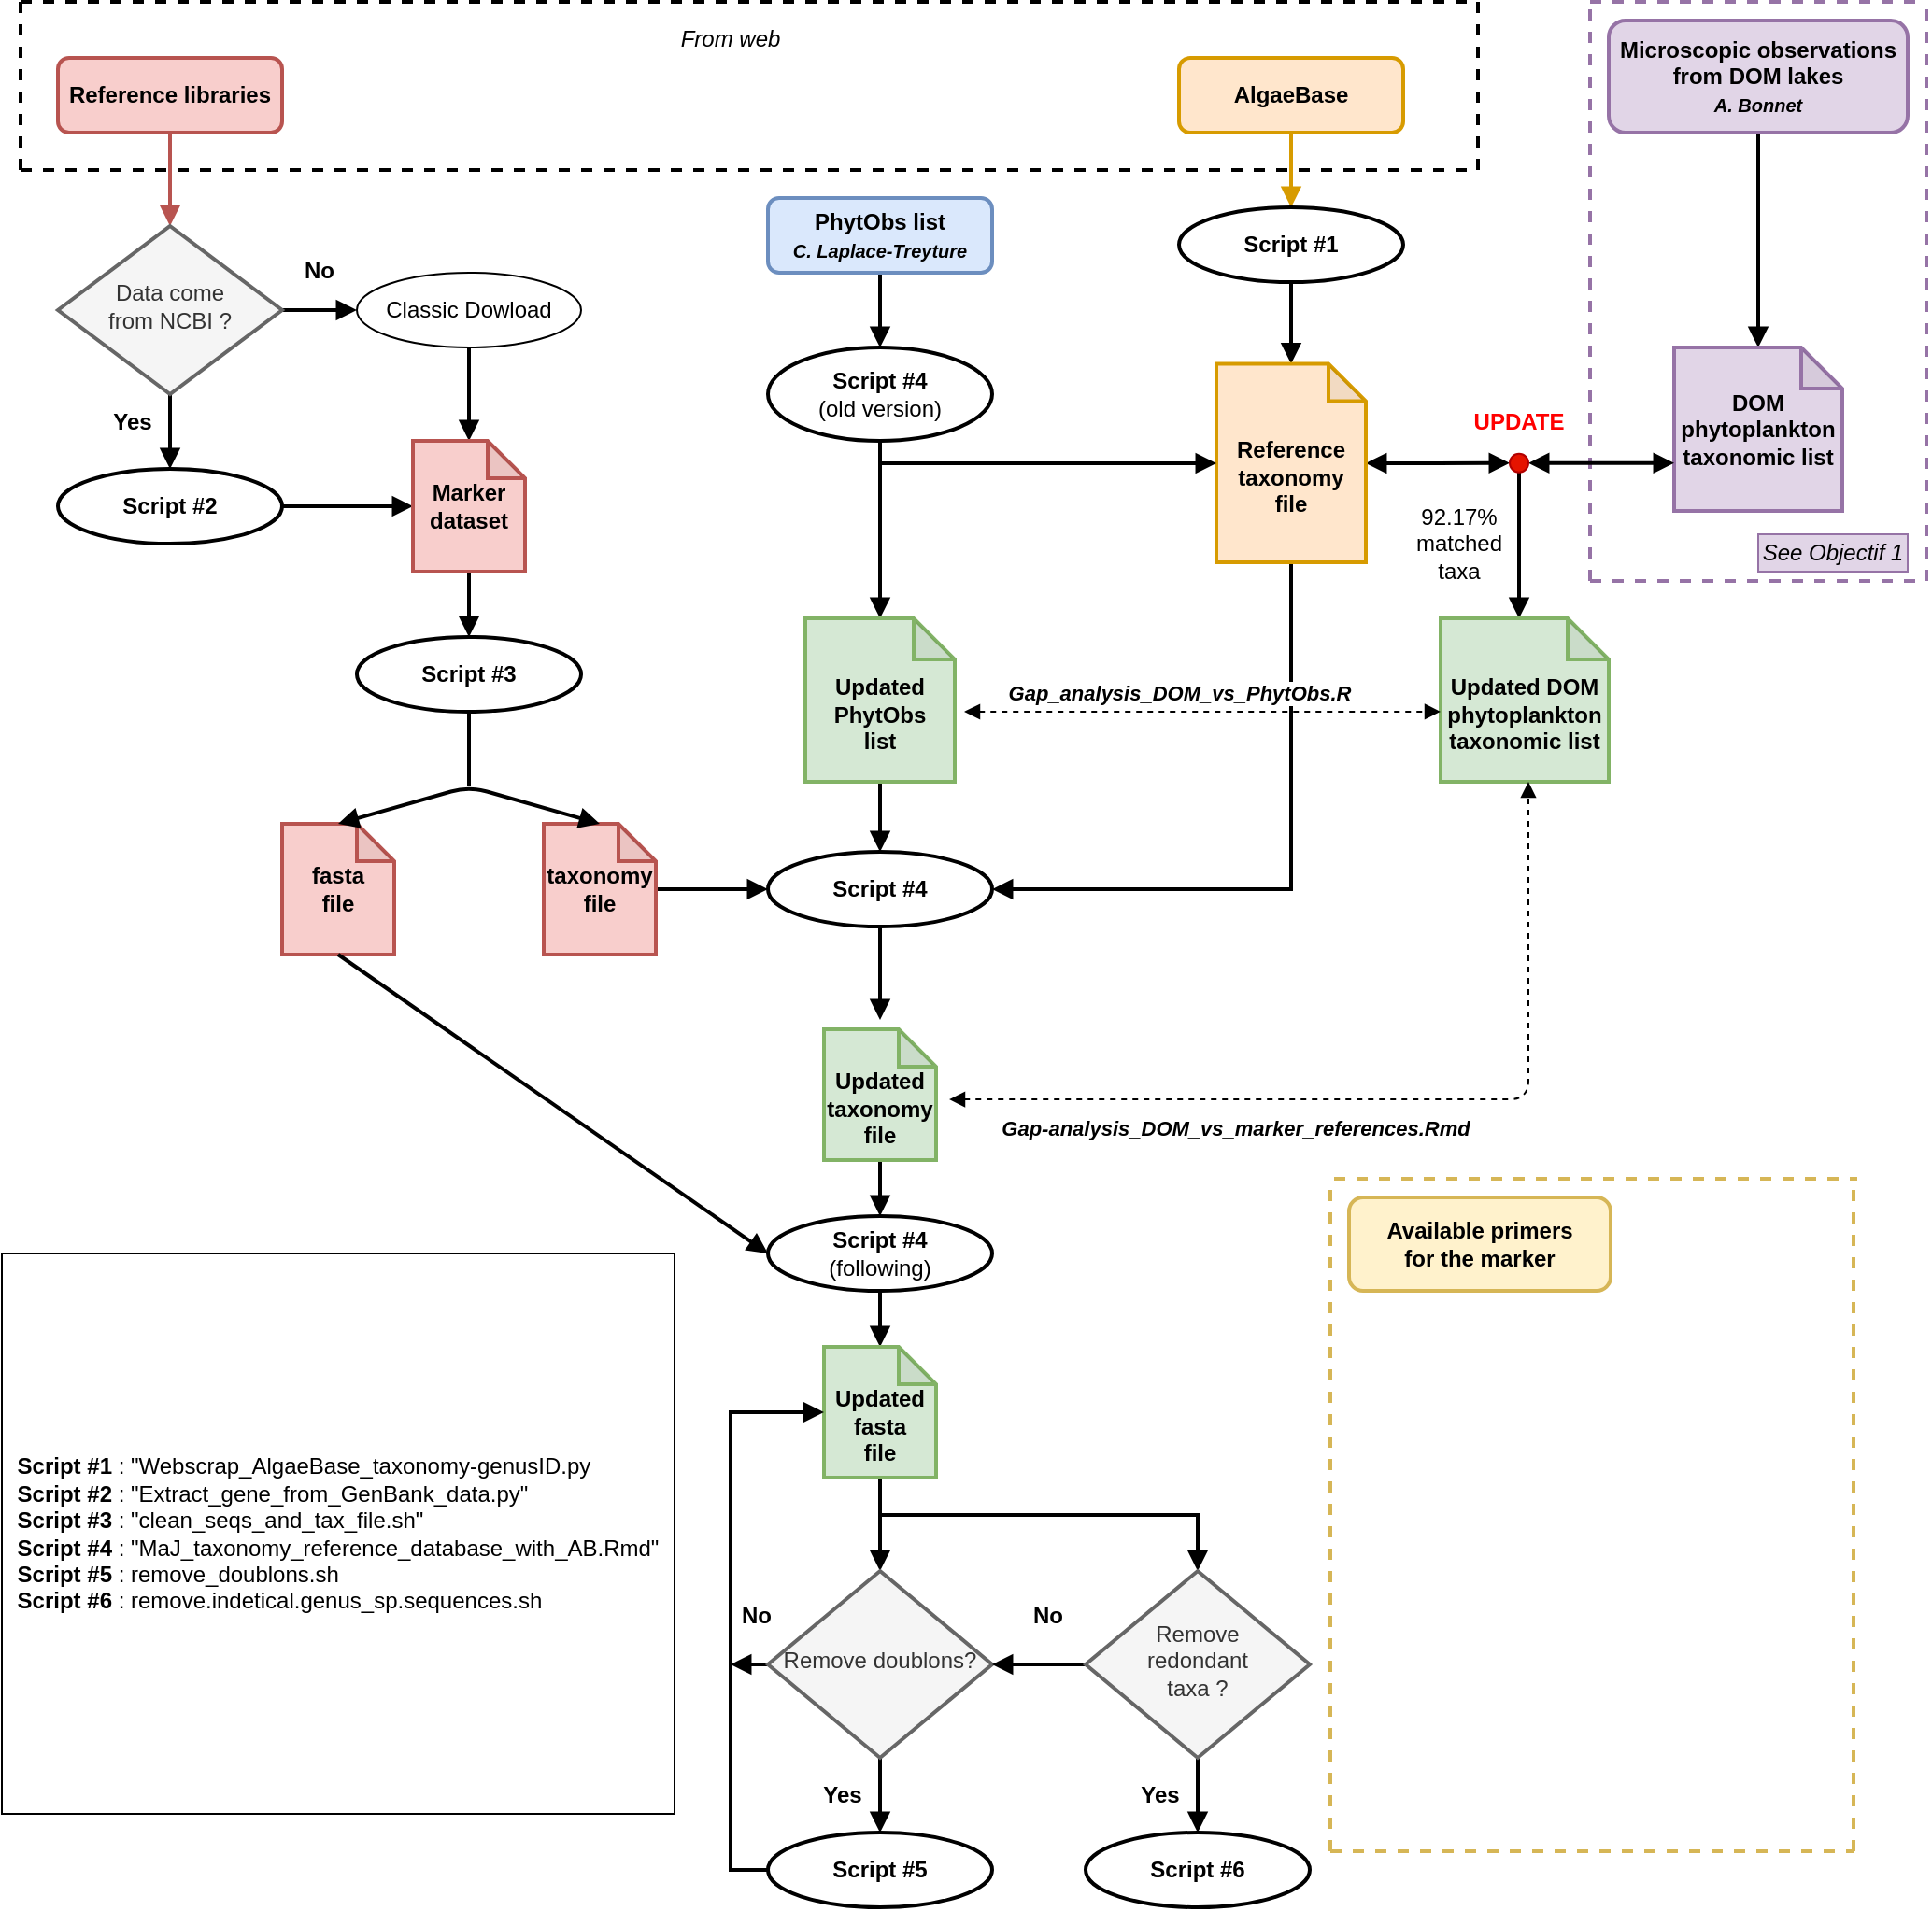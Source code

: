<mxfile version="13.7.6" type="github">
  <diagram id="C5RBs43oDa-KdzZeNtuy" name="Page-1">
    <mxGraphModel dx="1117" dy="720" grid="1" gridSize="10" guides="1" tooltips="1" connect="1" arrows="1" fold="1" page="1" pageScale="1" pageWidth="827" pageHeight="1169" math="0" shadow="0">
      <root>
        <mxCell id="WIyWlLk6GJQsqaUBKTNV-0" />
        <mxCell id="WIyWlLk6GJQsqaUBKTNV-1" parent="WIyWlLk6GJQsqaUBKTNV-0" />
        <mxCell id="K_dnV9f0_s6PBJcPADAx-35" value="" style="edgeStyle=orthogonalEdgeStyle;rounded=0;orthogonalLoop=1;jettySize=auto;html=1;endArrow=block;endFill=1;strokeColor=#b85450;strokeWidth=2;fillColor=#f8cecc;" edge="1" parent="WIyWlLk6GJQsqaUBKTNV-1" source="WIyWlLk6GJQsqaUBKTNV-3" target="WIyWlLk6GJQsqaUBKTNV-6">
          <mxGeometry relative="1" as="geometry" />
        </mxCell>
        <mxCell id="WIyWlLk6GJQsqaUBKTNV-3" value="&lt;b&gt;Reference libraries&lt;/b&gt;" style="rounded=1;whiteSpace=wrap;html=1;fontSize=12;glass=0;strokeWidth=2;shadow=0;fillColor=#f8cecc;strokeColor=#b85450;" parent="WIyWlLk6GJQsqaUBKTNV-1" vertex="1">
          <mxGeometry x="40" y="40" width="120" height="40" as="geometry" />
        </mxCell>
        <mxCell id="K_dnV9f0_s6PBJcPADAx-55" value="" style="edgeStyle=orthogonalEdgeStyle;rounded=0;orthogonalLoop=1;jettySize=auto;html=1;endArrow=block;endFill=1;endSize=6;strokeColor=#000000;strokeWidth=2;align=center;" edge="1" parent="WIyWlLk6GJQsqaUBKTNV-1" source="WIyWlLk6GJQsqaUBKTNV-6" target="K_dnV9f0_s6PBJcPADAx-37">
          <mxGeometry relative="1" as="geometry" />
        </mxCell>
        <mxCell id="K_dnV9f0_s6PBJcPADAx-56" value="" style="edgeStyle=orthogonalEdgeStyle;rounded=0;orthogonalLoop=1;jettySize=auto;html=1;endArrow=block;endFill=1;endSize=6;strokeColor=#000000;strokeWidth=2;align=center;" edge="1" parent="WIyWlLk6GJQsqaUBKTNV-1" source="WIyWlLk6GJQsqaUBKTNV-6" target="K_dnV9f0_s6PBJcPADAx-39">
          <mxGeometry relative="1" as="geometry" />
        </mxCell>
        <mxCell id="WIyWlLk6GJQsqaUBKTNV-6" value="&lt;div&gt;Data come &lt;br&gt;&lt;/div&gt;&lt;div&gt;from NCBI ?&lt;/div&gt;" style="rhombus;whiteSpace=wrap;html=1;shadow=0;fontFamily=Helvetica;fontSize=12;align=center;strokeWidth=2;spacing=6;spacingTop=-4;fillColor=#f5f5f5;strokeColor=#666666;fontColor=#333333;" parent="WIyWlLk6GJQsqaUBKTNV-1" vertex="1">
          <mxGeometry x="40" y="130" width="120" height="90" as="geometry" />
        </mxCell>
        <mxCell id="K_dnV9f0_s6PBJcPADAx-93" value="" style="edgeStyle=orthogonalEdgeStyle;rounded=0;orthogonalLoop=1;jettySize=auto;html=1;startArrow=none;startFill=0;endArrow=block;endFill=1;endSize=6;strokeColor=#000000;strokeWidth=2;align=center;" edge="1" parent="WIyWlLk6GJQsqaUBKTNV-1" source="K_dnV9f0_s6PBJcPADAx-2" target="K_dnV9f0_s6PBJcPADAx-92">
          <mxGeometry relative="1" as="geometry" />
        </mxCell>
        <mxCell id="K_dnV9f0_s6PBJcPADAx-2" value="&lt;div&gt;&lt;b&gt;PhytObs list&lt;/b&gt;&lt;/div&gt;&lt;div&gt;&lt;b&gt;&lt;font style=&quot;font-size: 10px&quot;&gt;&lt;i&gt;C. Laplace-Treyture&lt;/i&gt;&lt;/font&gt;&lt;br&gt;&lt;/b&gt;&lt;/div&gt;" style="rounded=1;whiteSpace=wrap;html=1;fontSize=12;glass=0;strokeWidth=2;shadow=0;fillColor=#dae8fc;strokeColor=#6c8ebf;" vertex="1" parent="WIyWlLk6GJQsqaUBKTNV-1">
          <mxGeometry x="420" y="115" width="120" height="40" as="geometry" />
        </mxCell>
        <mxCell id="K_dnV9f0_s6PBJcPADAx-28" value="" style="endArrow=none;dashed=1;html=1;strokeColor=#000000;strokeWidth=2;" edge="1" parent="WIyWlLk6GJQsqaUBKTNV-1">
          <mxGeometry width="50" height="50" relative="1" as="geometry">
            <mxPoint x="20" y="100" as="sourcePoint" />
            <mxPoint x="20" y="10" as="targetPoint" />
          </mxGeometry>
        </mxCell>
        <mxCell id="K_dnV9f0_s6PBJcPADAx-29" value="" style="endArrow=none;dashed=1;html=1;strokeColor=#000000;strokeWidth=2;" edge="1" parent="WIyWlLk6GJQsqaUBKTNV-1">
          <mxGeometry width="50" height="50" relative="1" as="geometry">
            <mxPoint x="20" y="10" as="sourcePoint" />
            <mxPoint x="800" y="10" as="targetPoint" />
          </mxGeometry>
        </mxCell>
        <mxCell id="K_dnV9f0_s6PBJcPADAx-30" value="" style="endArrow=none;dashed=1;html=1;strokeColor=#000000;strokeWidth=2;" edge="1" parent="WIyWlLk6GJQsqaUBKTNV-1">
          <mxGeometry width="50" height="50" relative="1" as="geometry">
            <mxPoint x="20" y="100" as="sourcePoint" />
            <mxPoint x="800" y="100" as="targetPoint" />
          </mxGeometry>
        </mxCell>
        <mxCell id="K_dnV9f0_s6PBJcPADAx-31" value="" style="endArrow=none;dashed=1;html=1;strokeColor=#000000;strokeWidth=2;" edge="1" parent="WIyWlLk6GJQsqaUBKTNV-1">
          <mxGeometry width="50" height="50" relative="1" as="geometry">
            <mxPoint x="800" y="100" as="sourcePoint" />
            <mxPoint x="800" y="10" as="targetPoint" />
          </mxGeometry>
        </mxCell>
        <mxCell id="K_dnV9f0_s6PBJcPADAx-32" value="&lt;i&gt;From web&lt;/i&gt;" style="text;html=1;strokeColor=none;fillColor=none;align=center;verticalAlign=middle;whiteSpace=wrap;rounded=0;" vertex="1" parent="WIyWlLk6GJQsqaUBKTNV-1">
          <mxGeometry x="360" y="20" width="80" height="20" as="geometry" />
        </mxCell>
        <mxCell id="K_dnV9f0_s6PBJcPADAx-41" value="" style="edgeStyle=orthogonalEdgeStyle;rounded=0;orthogonalLoop=1;jettySize=auto;html=1;endArrow=block;endFill=1;strokeColor=#d79b00;strokeWidth=2;fillColor=#ffe6cc;" edge="1" parent="WIyWlLk6GJQsqaUBKTNV-1" source="K_dnV9f0_s6PBJcPADAx-36" target="K_dnV9f0_s6PBJcPADAx-40">
          <mxGeometry relative="1" as="geometry" />
        </mxCell>
        <mxCell id="K_dnV9f0_s6PBJcPADAx-36" value="&lt;b&gt;AlgaeBase&lt;/b&gt;" style="rounded=1;whiteSpace=wrap;html=1;strokeWidth=2;fillColor=#ffe6cc;strokeColor=#d79b00;" vertex="1" parent="WIyWlLk6GJQsqaUBKTNV-1">
          <mxGeometry x="640" y="40" width="120" height="40" as="geometry" />
        </mxCell>
        <mxCell id="K_dnV9f0_s6PBJcPADAx-53" value="" style="edgeStyle=orthogonalEdgeStyle;rounded=0;orthogonalLoop=1;jettySize=auto;html=1;endArrow=block;endFill=1;endSize=6;strokeColor=#000000;strokeWidth=2;align=center;" edge="1" parent="WIyWlLk6GJQsqaUBKTNV-1" source="K_dnV9f0_s6PBJcPADAx-37" target="K_dnV9f0_s6PBJcPADAx-52">
          <mxGeometry relative="1" as="geometry" />
        </mxCell>
        <mxCell id="K_dnV9f0_s6PBJcPADAx-37" value="&lt;b&gt;Script #2&lt;/b&gt;" style="ellipse;whiteSpace=wrap;html=1;strokeWidth=2;" vertex="1" parent="WIyWlLk6GJQsqaUBKTNV-1">
          <mxGeometry x="40" y="260" width="120" height="40" as="geometry" />
        </mxCell>
        <mxCell id="K_dnV9f0_s6PBJcPADAx-54" value="" style="edgeStyle=orthogonalEdgeStyle;rounded=0;orthogonalLoop=1;jettySize=auto;html=1;endArrow=block;endFill=1;endSize=6;strokeColor=#000000;strokeWidth=2;align=center;" edge="1" parent="WIyWlLk6GJQsqaUBKTNV-1" source="K_dnV9f0_s6PBJcPADAx-39" target="K_dnV9f0_s6PBJcPADAx-52">
          <mxGeometry relative="1" as="geometry" />
        </mxCell>
        <mxCell id="K_dnV9f0_s6PBJcPADAx-39" value="Classic Dowload" style="ellipse;whiteSpace=wrap;html=1;strokeWidth=1;" vertex="1" parent="WIyWlLk6GJQsqaUBKTNV-1">
          <mxGeometry x="200" y="155" width="120" height="40" as="geometry" />
        </mxCell>
        <mxCell id="K_dnV9f0_s6PBJcPADAx-73" value="" style="edgeStyle=orthogonalEdgeStyle;rounded=0;orthogonalLoop=1;jettySize=auto;html=1;endArrow=block;endFill=1;endSize=6;strokeColor=#000000;strokeWidth=2;align=center;" edge="1" parent="WIyWlLk6GJQsqaUBKTNV-1" source="K_dnV9f0_s6PBJcPADAx-40" target="K_dnV9f0_s6PBJcPADAx-72">
          <mxGeometry relative="1" as="geometry" />
        </mxCell>
        <mxCell id="K_dnV9f0_s6PBJcPADAx-40" value="&lt;b&gt;Script #1&lt;/b&gt;" style="ellipse;whiteSpace=wrap;html=1;strokeWidth=2;" vertex="1" parent="WIyWlLk6GJQsqaUBKTNV-1">
          <mxGeometry x="640" y="120" width="120" height="40" as="geometry" />
        </mxCell>
        <mxCell id="K_dnV9f0_s6PBJcPADAx-63" value="" style="edgeStyle=orthogonalEdgeStyle;rounded=0;orthogonalLoop=1;jettySize=auto;html=1;endArrow=block;endFill=1;endSize=6;strokeColor=#000000;strokeWidth=2;align=center;" edge="1" parent="WIyWlLk6GJQsqaUBKTNV-1" source="K_dnV9f0_s6PBJcPADAx-52" target="K_dnV9f0_s6PBJcPADAx-62">
          <mxGeometry relative="1" as="geometry" />
        </mxCell>
        <mxCell id="K_dnV9f0_s6PBJcPADAx-52" value="&lt;div&gt;&lt;b&gt;Marker&lt;/b&gt;&lt;/div&gt;&lt;div&gt;&lt;b&gt;dataset&lt;br&gt;&lt;/b&gt;&lt;/div&gt;" style="shape=note;whiteSpace=wrap;html=1;backgroundOutline=1;darkOpacity=0.05;strokeWidth=2;size=20;fillColor=#f8cecc;strokeColor=#b85450;" vertex="1" parent="WIyWlLk6GJQsqaUBKTNV-1">
          <mxGeometry x="230" y="245" width="60" height="70" as="geometry" />
        </mxCell>
        <mxCell id="K_dnV9f0_s6PBJcPADAx-57" value="&lt;b&gt;Yes&lt;/b&gt;" style="text;html=1;strokeColor=none;fillColor=none;align=center;verticalAlign=middle;whiteSpace=wrap;rounded=0;" vertex="1" parent="WIyWlLk6GJQsqaUBKTNV-1">
          <mxGeometry x="60" y="225" width="40" height="20" as="geometry" />
        </mxCell>
        <mxCell id="K_dnV9f0_s6PBJcPADAx-58" value="&lt;b&gt;No&lt;/b&gt;" style="text;whiteSpace=wrap;html=1;" vertex="1" parent="WIyWlLk6GJQsqaUBKTNV-1">
          <mxGeometry x="170" y="140" width="20" height="30" as="geometry" />
        </mxCell>
        <mxCell id="K_dnV9f0_s6PBJcPADAx-104" value="" style="edgeStyle=orthogonalEdgeStyle;rounded=0;orthogonalLoop=1;jettySize=auto;html=1;startArrow=none;startFill=0;endArrow=none;endFill=0;endSize=6;strokeColor=#000000;strokeWidth=2;align=center;" edge="1" parent="WIyWlLk6GJQsqaUBKTNV-1" source="K_dnV9f0_s6PBJcPADAx-62">
          <mxGeometry relative="1" as="geometry">
            <mxPoint x="260" y="430" as="targetPoint" />
          </mxGeometry>
        </mxCell>
        <mxCell id="K_dnV9f0_s6PBJcPADAx-62" value="&lt;b&gt;Script #3&lt;/b&gt;" style="ellipse;whiteSpace=wrap;html=1;strokeWidth=2;" vertex="1" parent="WIyWlLk6GJQsqaUBKTNV-1">
          <mxGeometry x="200" y="350" width="120" height="40" as="geometry" />
        </mxCell>
        <mxCell id="K_dnV9f0_s6PBJcPADAx-66" value="" style="edgeStyle=orthogonalEdgeStyle;rounded=0;orthogonalLoop=1;jettySize=auto;html=1;endArrow=block;endFill=1;endSize=6;strokeColor=#000000;strokeWidth=2;align=center;" edge="1" parent="WIyWlLk6GJQsqaUBKTNV-1" source="K_dnV9f0_s6PBJcPADAx-64" target="K_dnV9f0_s6PBJcPADAx-65">
          <mxGeometry relative="1" as="geometry" />
        </mxCell>
        <mxCell id="K_dnV9f0_s6PBJcPADAx-64" value="&lt;div&gt;&lt;b&gt;Microscopic observations from DOM lakes&lt;/b&gt;&lt;/div&gt;&lt;div&gt;&lt;b&gt;&lt;font style=&quot;font-size: 10px&quot;&gt;&lt;i&gt;A. Bonnet&lt;/i&gt;&lt;/font&gt;&lt;br&gt;&lt;/b&gt;&lt;/div&gt;" style="rounded=1;whiteSpace=wrap;html=1;fontSize=12;glass=0;strokeWidth=2;shadow=0;fillColor=#e1d5e7;strokeColor=#9673a6;" vertex="1" parent="WIyWlLk6GJQsqaUBKTNV-1">
          <mxGeometry x="870" y="20" width="160" height="60" as="geometry" />
        </mxCell>
        <mxCell id="K_dnV9f0_s6PBJcPADAx-65" value="&lt;div&gt;&lt;b&gt;DOM phytoplankton&lt;/b&gt;&lt;/div&gt;&lt;div&gt;&lt;b&gt;taxonomic list&lt;/b&gt;&lt;/div&gt;" style="shape=note;whiteSpace=wrap;html=1;backgroundOutline=1;darkOpacity=0.05;rounded=1;shadow=0;strokeColor=#9673a6;strokeWidth=2;fillColor=#e1d5e7;glass=0;size=22;" vertex="1" parent="WIyWlLk6GJQsqaUBKTNV-1">
          <mxGeometry x="905" y="195" width="90" height="87.5" as="geometry" />
        </mxCell>
        <mxCell id="K_dnV9f0_s6PBJcPADAx-67" value="" style="endArrow=none;dashed=1;html=1;strokeColor=#9673a6;strokeWidth=2;align=center;fillColor=#e1d5e7;" edge="1" parent="WIyWlLk6GJQsqaUBKTNV-1">
          <mxGeometry width="50" height="50" relative="1" as="geometry">
            <mxPoint x="860" y="320" as="sourcePoint" />
            <mxPoint x="860" y="10" as="targetPoint" />
            <Array as="points" />
          </mxGeometry>
        </mxCell>
        <mxCell id="K_dnV9f0_s6PBJcPADAx-68" value="" style="endArrow=none;dashed=1;html=1;strokeColor=#9673a6;strokeWidth=2;align=center;fillColor=#e1d5e7;" edge="1" parent="WIyWlLk6GJQsqaUBKTNV-1">
          <mxGeometry width="50" height="50" relative="1" as="geometry">
            <mxPoint x="1040" y="320" as="sourcePoint" />
            <mxPoint x="1040" y="10" as="targetPoint" />
            <Array as="points" />
          </mxGeometry>
        </mxCell>
        <mxCell id="K_dnV9f0_s6PBJcPADAx-69" value="" style="endArrow=none;dashed=1;html=1;strokeColor=#9673a6;strokeWidth=2;align=center;fillColor=#e1d5e7;" edge="1" parent="WIyWlLk6GJQsqaUBKTNV-1">
          <mxGeometry width="50" height="50" relative="1" as="geometry">
            <mxPoint x="860" y="320" as="sourcePoint" />
            <mxPoint x="1040" y="320" as="targetPoint" />
          </mxGeometry>
        </mxCell>
        <mxCell id="K_dnV9f0_s6PBJcPADAx-70" value="" style="endArrow=none;dashed=1;html=1;strokeColor=#9673a6;strokeWidth=2;align=center;fillColor=#e1d5e7;" edge="1" parent="WIyWlLk6GJQsqaUBKTNV-1">
          <mxGeometry width="50" height="50" relative="1" as="geometry">
            <mxPoint x="860" y="10" as="sourcePoint" />
            <mxPoint x="1040" y="10" as="targetPoint" />
          </mxGeometry>
        </mxCell>
        <mxCell id="K_dnV9f0_s6PBJcPADAx-71" value="&lt;i&gt;See Objectif 1&lt;/i&gt;" style="text;html=1;strokeColor=#9673a6;fillColor=#e1d5e7;align=center;verticalAlign=middle;whiteSpace=wrap;rounded=0;" vertex="1" parent="WIyWlLk6GJQsqaUBKTNV-1">
          <mxGeometry x="950" y="295" width="80" height="20" as="geometry" />
        </mxCell>
        <mxCell id="K_dnV9f0_s6PBJcPADAx-86" value="" style="edgeStyle=orthogonalEdgeStyle;rounded=0;orthogonalLoop=1;jettySize=auto;html=1;startArrow=block;startFill=1;endArrow=block;endFill=1;endSize=6;strokeColor=#000000;strokeWidth=2;align=center;" edge="1" parent="WIyWlLk6GJQsqaUBKTNV-1" source="K_dnV9f0_s6PBJcPADAx-72" target="K_dnV9f0_s6PBJcPADAx-83">
          <mxGeometry relative="1" as="geometry" />
        </mxCell>
        <mxCell id="K_dnV9f0_s6PBJcPADAx-112" style="edgeStyle=orthogonalEdgeStyle;rounded=0;orthogonalLoop=1;jettySize=auto;html=1;entryX=1;entryY=0.5;entryDx=0;entryDy=0;startArrow=none;startFill=0;endArrow=block;endFill=1;endSize=6;strokeColor=#000000;strokeWidth=2;align=center;exitX=0.5;exitY=1;exitDx=0;exitDy=0;exitPerimeter=0;" edge="1" parent="WIyWlLk6GJQsqaUBKTNV-1" source="K_dnV9f0_s6PBJcPADAx-72" target="K_dnV9f0_s6PBJcPADAx-110">
          <mxGeometry relative="1" as="geometry">
            <Array as="points">
              <mxPoint x="700" y="485" />
            </Array>
          </mxGeometry>
        </mxCell>
        <mxCell id="K_dnV9f0_s6PBJcPADAx-72" value="&lt;div&gt;&lt;b&gt;&lt;br&gt;&lt;/b&gt;&lt;/div&gt;&lt;div&gt;&lt;b&gt;Reference taxonomy&lt;/b&gt;&lt;/div&gt;&lt;div&gt;&lt;b&gt;file&lt;br&gt;&lt;/b&gt;&lt;/div&gt;" style="shape=note;whiteSpace=wrap;html=1;backgroundOutline=1;darkOpacity=0.05;strokeWidth=2;size=20;fillColor=#ffe6cc;strokeColor=#d79b00;" vertex="1" parent="WIyWlLk6GJQsqaUBKTNV-1">
          <mxGeometry x="660" y="203.75" width="80" height="106.25" as="geometry" />
        </mxCell>
        <mxCell id="K_dnV9f0_s6PBJcPADAx-87" value="" style="edgeStyle=orthogonalEdgeStyle;rounded=0;orthogonalLoop=1;jettySize=auto;html=1;startArrow=block;startFill=1;endArrow=block;endFill=1;endSize=6;strokeColor=#000000;strokeWidth=2;align=center;" edge="1" parent="WIyWlLk6GJQsqaUBKTNV-1" source="K_dnV9f0_s6PBJcPADAx-83" target="K_dnV9f0_s6PBJcPADAx-65">
          <mxGeometry relative="1" as="geometry">
            <Array as="points">
              <mxPoint x="900" y="257" />
              <mxPoint x="900" y="257" />
            </Array>
          </mxGeometry>
        </mxCell>
        <mxCell id="K_dnV9f0_s6PBJcPADAx-89" value="" style="edgeStyle=orthogonalEdgeStyle;rounded=0;orthogonalLoop=1;jettySize=auto;html=1;startArrow=none;startFill=0;endArrow=block;endFill=1;endSize=6;strokeColor=#000000;strokeWidth=2;align=center;" edge="1" parent="WIyWlLk6GJQsqaUBKTNV-1" source="K_dnV9f0_s6PBJcPADAx-83">
          <mxGeometry relative="1" as="geometry">
            <mxPoint x="822" y="340" as="targetPoint" />
          </mxGeometry>
        </mxCell>
        <mxCell id="K_dnV9f0_s6PBJcPADAx-83" value="" style="ellipse;whiteSpace=wrap;html=1;strokeWidth=1;fillColor=#e51400;strokeColor=#B20000;fontColor=#ffffff;" vertex="1" parent="WIyWlLk6GJQsqaUBKTNV-1">
          <mxGeometry x="817" y="251.88" width="10" height="10" as="geometry" />
        </mxCell>
        <mxCell id="K_dnV9f0_s6PBJcPADAx-15" value="&lt;font color=&quot;#FF0000&quot;&gt;&lt;b&gt;UPDATE&lt;/b&gt;&lt;/font&gt;" style="text;html=1;align=center;verticalAlign=middle;whiteSpace=wrap;rounded=0;" vertex="1" parent="WIyWlLk6GJQsqaUBKTNV-1">
          <mxGeometry x="802" y="225" width="40" height="20" as="geometry" />
        </mxCell>
        <mxCell id="K_dnV9f0_s6PBJcPADAx-90" value="&lt;div&gt;&lt;b&gt;&lt;br&gt;&lt;/b&gt;&lt;/div&gt;&lt;div&gt;&lt;b&gt;Updated DOM phytoplankton&lt;/b&gt;&lt;/div&gt;&lt;div&gt;&lt;b&gt;taxonomic list&lt;/b&gt;&lt;/div&gt;" style="shape=note;whiteSpace=wrap;html=1;backgroundOutline=1;darkOpacity=0.05;rounded=1;shadow=0;strokeColor=#82b366;strokeWidth=2;fillColor=#d5e8d4;glass=0;size=22;" vertex="1" parent="WIyWlLk6GJQsqaUBKTNV-1">
          <mxGeometry x="780" y="340" width="90" height="87.5" as="geometry" />
        </mxCell>
        <mxCell id="K_dnV9f0_s6PBJcPADAx-95" style="edgeStyle=orthogonalEdgeStyle;rounded=0;orthogonalLoop=1;jettySize=auto;html=1;startArrow=none;startFill=0;endArrow=block;endFill=1;endSize=6;strokeColor=#000000;strokeWidth=2;align=center;exitX=0.5;exitY=1;exitDx=0;exitDy=0;" edge="1" parent="WIyWlLk6GJQsqaUBKTNV-1" source="K_dnV9f0_s6PBJcPADAx-92" target="K_dnV9f0_s6PBJcPADAx-72">
          <mxGeometry relative="1" as="geometry">
            <Array as="points">
              <mxPoint x="480" y="257" />
            </Array>
          </mxGeometry>
        </mxCell>
        <mxCell id="K_dnV9f0_s6PBJcPADAx-92" value="&lt;div&gt;&lt;b&gt;Script #4 &lt;/b&gt;&lt;br&gt;&lt;/div&gt;&lt;div&gt;(old version)&lt;/div&gt;" style="ellipse;whiteSpace=wrap;html=1;rounded=1;shadow=0;strokeWidth=2;glass=0;" vertex="1" parent="WIyWlLk6GJQsqaUBKTNV-1">
          <mxGeometry x="420" y="195" width="120" height="50" as="geometry" />
        </mxCell>
        <mxCell id="K_dnV9f0_s6PBJcPADAx-94" value="&lt;div&gt;92.17%&lt;/div&gt;&lt;div&gt;matched taxa&lt;/div&gt;" style="text;html=1;strokeColor=none;fillColor=none;align=center;verticalAlign=middle;whiteSpace=wrap;rounded=0;" vertex="1" parent="WIyWlLk6GJQsqaUBKTNV-1">
          <mxGeometry x="770" y="290" width="40" height="20" as="geometry" />
        </mxCell>
        <mxCell id="K_dnV9f0_s6PBJcPADAx-96" value="" style="endArrow=block;html=1;strokeColor=#000000;strokeWidth=2;align=center;endFill=1;" edge="1" parent="WIyWlLk6GJQsqaUBKTNV-1">
          <mxGeometry width="50" height="50" relative="1" as="geometry">
            <mxPoint x="480" y="245" as="sourcePoint" />
            <mxPoint x="480" y="340" as="targetPoint" />
          </mxGeometry>
        </mxCell>
        <mxCell id="K_dnV9f0_s6PBJcPADAx-111" value="" style="edgeStyle=orthogonalEdgeStyle;rounded=0;orthogonalLoop=1;jettySize=auto;html=1;startArrow=none;startFill=0;endArrow=block;endFill=1;endSize=6;strokeColor=#000000;strokeWidth=2;align=center;" edge="1" parent="WIyWlLk6GJQsqaUBKTNV-1" source="K_dnV9f0_s6PBJcPADAx-97" target="K_dnV9f0_s6PBJcPADAx-110">
          <mxGeometry relative="1" as="geometry" />
        </mxCell>
        <mxCell id="K_dnV9f0_s6PBJcPADAx-97" value="&lt;div&gt;&lt;b&gt;&lt;br&gt;&lt;/b&gt;&lt;/div&gt;&lt;div&gt;&lt;b&gt;Updated PhytObs&lt;/b&gt;&lt;/div&gt;&lt;div&gt;&lt;b&gt;list&lt;/b&gt;&lt;/div&gt;" style="shape=note;whiteSpace=wrap;html=1;backgroundOutline=1;darkOpacity=0.05;rounded=1;shadow=0;strokeColor=#82b366;strokeWidth=2;fillColor=#d5e8d4;glass=0;size=22;" vertex="1" parent="WIyWlLk6GJQsqaUBKTNV-1">
          <mxGeometry x="440" y="340" width="80" height="87.5" as="geometry" />
        </mxCell>
        <mxCell id="K_dnV9f0_s6PBJcPADAx-101" value="" style="endArrow=block;html=1;strokeColor=#000000;strokeWidth=1;align=center;entryX=0;entryY=0.571;entryDx=0;entryDy=0;entryPerimeter=0;startArrow=block;startFill=1;endFill=1;dashed=1;" edge="1" parent="WIyWlLk6GJQsqaUBKTNV-1" target="K_dnV9f0_s6PBJcPADAx-90">
          <mxGeometry relative="1" as="geometry">
            <mxPoint x="525" y="390" as="sourcePoint" />
            <mxPoint x="625" y="390" as="targetPoint" />
          </mxGeometry>
        </mxCell>
        <mxCell id="K_dnV9f0_s6PBJcPADAx-102" value="&lt;b&gt;Gap_analysis_DOM_vs_PhytObs.R &lt;/b&gt;" style="edgeLabel;resizable=0;html=1;align=center;verticalAlign=middle;fontStyle=2" connectable="0" vertex="1" parent="K_dnV9f0_s6PBJcPADAx-101">
          <mxGeometry relative="1" as="geometry">
            <mxPoint x="-13" y="-9.98" as="offset" />
          </mxGeometry>
        </mxCell>
        <mxCell id="K_dnV9f0_s6PBJcPADAx-109" value="" style="edgeStyle=orthogonalEdgeStyle;rounded=0;orthogonalLoop=1;jettySize=auto;html=1;startArrow=none;startFill=0;endArrow=block;endFill=1;endSize=6;strokeColor=#000000;strokeWidth=2;align=center;" edge="1" parent="WIyWlLk6GJQsqaUBKTNV-1" source="K_dnV9f0_s6PBJcPADAx-105">
          <mxGeometry relative="1" as="geometry">
            <mxPoint x="420" y="485" as="targetPoint" />
          </mxGeometry>
        </mxCell>
        <mxCell id="K_dnV9f0_s6PBJcPADAx-105" value="&lt;div&gt;&lt;b&gt;taxonomy&lt;/b&gt;&lt;/div&gt;&lt;div&gt;&lt;b&gt;file&lt;br&gt;&lt;/b&gt;&lt;/div&gt;" style="shape=note;whiteSpace=wrap;html=1;backgroundOutline=1;darkOpacity=0.05;strokeWidth=2;size=20;fillColor=#f8cecc;strokeColor=#b85450;" vertex="1" parent="WIyWlLk6GJQsqaUBKTNV-1">
          <mxGeometry x="300" y="450" width="60" height="70" as="geometry" />
        </mxCell>
        <mxCell id="K_dnV9f0_s6PBJcPADAx-106" value="&lt;div&gt;&lt;b&gt;fasta&lt;/b&gt;&lt;/div&gt;&lt;div&gt;&lt;b&gt;file&lt;br&gt;&lt;/b&gt;&lt;/div&gt;" style="shape=note;whiteSpace=wrap;html=1;backgroundOutline=1;darkOpacity=0.05;strokeWidth=2;size=20;fillColor=#f8cecc;strokeColor=#b85450;" vertex="1" parent="WIyWlLk6GJQsqaUBKTNV-1">
          <mxGeometry x="160" y="450" width="60" height="70" as="geometry" />
        </mxCell>
        <mxCell id="K_dnV9f0_s6PBJcPADAx-107" value="" style="endArrow=block;html=1;strokeColor=#000000;strokeWidth=2;align=center;exitX=0.5;exitY=0;exitDx=0;exitDy=0;exitPerimeter=0;entryX=0.5;entryY=0;entryDx=0;entryDy=0;entryPerimeter=0;endFill=1;startArrow=block;startFill=1;" edge="1" parent="WIyWlLk6GJQsqaUBKTNV-1" source="K_dnV9f0_s6PBJcPADAx-106" target="K_dnV9f0_s6PBJcPADAx-105">
          <mxGeometry width="50" height="50" relative="1" as="geometry">
            <mxPoint x="390" y="490" as="sourcePoint" />
            <mxPoint x="330" y="440" as="targetPoint" />
            <Array as="points">
              <mxPoint x="260" y="430" />
            </Array>
          </mxGeometry>
        </mxCell>
        <mxCell id="K_dnV9f0_s6PBJcPADAx-114" value="" style="edgeStyle=orthogonalEdgeStyle;rounded=0;orthogonalLoop=1;jettySize=auto;html=1;startArrow=none;startFill=0;endArrow=block;endFill=1;endSize=6;strokeColor=#000000;strokeWidth=2;align=center;" edge="1" parent="WIyWlLk6GJQsqaUBKTNV-1" source="K_dnV9f0_s6PBJcPADAx-110">
          <mxGeometry relative="1" as="geometry">
            <mxPoint x="480" y="555" as="targetPoint" />
          </mxGeometry>
        </mxCell>
        <mxCell id="K_dnV9f0_s6PBJcPADAx-110" value="&lt;b&gt;Script #4&lt;/b&gt;" style="ellipse;whiteSpace=wrap;html=1;strokeWidth=2;" vertex="1" parent="WIyWlLk6GJQsqaUBKTNV-1">
          <mxGeometry x="420" y="465" width="120" height="40" as="geometry" />
        </mxCell>
        <mxCell id="K_dnV9f0_s6PBJcPADAx-117" value="" style="edgeStyle=orthogonalEdgeStyle;rounded=0;orthogonalLoop=1;jettySize=auto;html=1;startArrow=none;startFill=0;endArrow=block;endFill=1;endSize=6;strokeColor=#000000;strokeWidth=2;align=center;entryX=0.5;entryY=0;entryDx=0;entryDy=0;" edge="1" parent="WIyWlLk6GJQsqaUBKTNV-1" source="K_dnV9f0_s6PBJcPADAx-115" target="K_dnV9f0_s6PBJcPADAx-118">
          <mxGeometry relative="1" as="geometry">
            <mxPoint x="480" y="650" as="targetPoint" />
            <Array as="points" />
          </mxGeometry>
        </mxCell>
        <mxCell id="K_dnV9f0_s6PBJcPADAx-115" value="&lt;div&gt;&lt;b&gt;&lt;br&gt;&lt;/b&gt;&lt;/div&gt;&lt;div&gt;&lt;b&gt;Updated&lt;br&gt;&lt;/b&gt;&lt;/div&gt;&lt;div&gt;&lt;b&gt;taxonomy&lt;/b&gt;&lt;/div&gt;&lt;div&gt;&lt;b&gt;file&lt;br&gt;&lt;/b&gt;&lt;/div&gt;" style="shape=note;whiteSpace=wrap;html=1;backgroundOutline=1;darkOpacity=0.05;strokeWidth=2;size=20;fillColor=#d5e8d4;strokeColor=#82b366;" vertex="1" parent="WIyWlLk6GJQsqaUBKTNV-1">
          <mxGeometry x="450" y="560" width="60" height="70" as="geometry" />
        </mxCell>
        <mxCell id="K_dnV9f0_s6PBJcPADAx-126" value="" style="edgeStyle=orthogonalEdgeStyle;rounded=0;orthogonalLoop=1;jettySize=auto;html=1;startArrow=none;startFill=0;endArrow=block;endFill=1;endSize=6;strokeColor=#000000;strokeWidth=2;align=center;" edge="1" parent="WIyWlLk6GJQsqaUBKTNV-1" source="K_dnV9f0_s6PBJcPADAx-118" target="K_dnV9f0_s6PBJcPADAx-125">
          <mxGeometry relative="1" as="geometry" />
        </mxCell>
        <mxCell id="K_dnV9f0_s6PBJcPADAx-118" value="&lt;div&gt;&lt;b&gt;Script #4&lt;/b&gt;&lt;/div&gt;&lt;div&gt;(following)&lt;br&gt;&lt;b&gt;&lt;/b&gt;&lt;/div&gt;" style="ellipse;whiteSpace=wrap;html=1;strokeWidth=2;" vertex="1" parent="WIyWlLk6GJQsqaUBKTNV-1">
          <mxGeometry x="420" y="660" width="120" height="40" as="geometry" />
        </mxCell>
        <mxCell id="K_dnV9f0_s6PBJcPADAx-121" value="" style="endArrow=block;html=1;strokeColor=#000000;strokeWidth=1;align=center;startArrow=block;startFill=1;endFill=1;dashed=1;" edge="1" parent="WIyWlLk6GJQsqaUBKTNV-1">
          <mxGeometry relative="1" as="geometry">
            <mxPoint x="517" y="597.54" as="sourcePoint" />
            <mxPoint x="827" y="427.5" as="targetPoint" />
            <Array as="points">
              <mxPoint x="827" y="597.5" />
            </Array>
          </mxGeometry>
        </mxCell>
        <mxCell id="K_dnV9f0_s6PBJcPADAx-122" value="&lt;div&gt;&lt;b&gt;Gap-analysis_DOM_vs_marker_references.Rmd&lt;/b&gt;&lt;/div&gt;&lt;div&gt;&lt;b&gt;&lt;br&gt; &lt;/b&gt;&lt;/div&gt;" style="edgeLabel;resizable=0;html=1;align=center;verticalAlign=middle;fontStyle=2" connectable="0" vertex="1" parent="K_dnV9f0_s6PBJcPADAx-121">
          <mxGeometry relative="1" as="geometry">
            <mxPoint x="-87" y="22.49" as="offset" />
          </mxGeometry>
        </mxCell>
        <mxCell id="K_dnV9f0_s6PBJcPADAx-133" value="" style="edgeStyle=orthogonalEdgeStyle;rounded=0;orthogonalLoop=1;jettySize=auto;html=1;startArrow=none;startFill=0;endArrow=block;endFill=1;endSize=6;strokeColor=#000000;strokeWidth=2;align=center;" edge="1" parent="WIyWlLk6GJQsqaUBKTNV-1" source="K_dnV9f0_s6PBJcPADAx-125" target="K_dnV9f0_s6PBJcPADAx-132">
          <mxGeometry relative="1" as="geometry" />
        </mxCell>
        <mxCell id="K_dnV9f0_s6PBJcPADAx-143" style="edgeStyle=orthogonalEdgeStyle;rounded=0;orthogonalLoop=1;jettySize=auto;html=1;startArrow=none;startFill=0;endArrow=block;endFill=1;endSize=6;strokeColor=#000000;strokeWidth=2;align=center;" edge="1" parent="WIyWlLk6GJQsqaUBKTNV-1" source="K_dnV9f0_s6PBJcPADAx-125" target="K_dnV9f0_s6PBJcPADAx-140">
          <mxGeometry relative="1" as="geometry">
            <Array as="points">
              <mxPoint x="480" y="820" />
              <mxPoint x="650" y="820" />
            </Array>
          </mxGeometry>
        </mxCell>
        <mxCell id="K_dnV9f0_s6PBJcPADAx-125" value="&lt;div&gt;&lt;b&gt;&lt;br&gt;&lt;/b&gt;&lt;/div&gt;&lt;div&gt;&lt;b&gt;Updated&lt;br&gt;&lt;/b&gt;&lt;/div&gt;&lt;div&gt;&lt;b&gt;fasta&lt;/b&gt;&lt;/div&gt;&lt;div&gt;&lt;b&gt;file&lt;br&gt;&lt;/b&gt;&lt;/div&gt;" style="shape=note;whiteSpace=wrap;html=1;backgroundOutline=1;darkOpacity=0.05;strokeWidth=2;size=20;fillColor=#d5e8d4;strokeColor=#82b366;" vertex="1" parent="WIyWlLk6GJQsqaUBKTNV-1">
          <mxGeometry x="450" y="730" width="60" height="70" as="geometry" />
        </mxCell>
        <mxCell id="K_dnV9f0_s6PBJcPADAx-127" value="" style="endArrow=block;html=1;strokeColor=#000000;strokeWidth=2;align=center;exitX=0.5;exitY=1;exitDx=0;exitDy=0;exitPerimeter=0;entryX=0;entryY=0.5;entryDx=0;entryDy=0;endFill=1;" edge="1" parent="WIyWlLk6GJQsqaUBKTNV-1" source="K_dnV9f0_s6PBJcPADAx-106" target="K_dnV9f0_s6PBJcPADAx-118">
          <mxGeometry width="50" height="50" relative="1" as="geometry">
            <mxPoint x="260" y="590" as="sourcePoint" />
            <mxPoint x="310" y="540" as="targetPoint" />
          </mxGeometry>
        </mxCell>
        <mxCell id="K_dnV9f0_s6PBJcPADAx-131" value="&lt;div align=&quot;left&quot;&gt;&lt;b&gt;Script #1 &lt;/b&gt;: &quot;Webscrap_AlgaeBase_taxonomy-genusID.py&lt;/div&gt;&lt;div align=&quot;left&quot;&gt;&lt;b&gt;Script #2&lt;/b&gt; : &quot;Extract_gene_from_GenBank_data.py&quot;&lt;/div&gt;&lt;div align=&quot;left&quot;&gt;&lt;b&gt;Script #3&lt;/b&gt; : &quot;clean_seqs_and_tax_file.sh&quot;&lt;/div&gt;&lt;div align=&quot;left&quot;&gt;&lt;b&gt;Script #4&lt;/b&gt; : &quot;MaJ_taxonomy_reference_database_with_AB.Rmd&quot;&lt;/div&gt;&lt;div align=&quot;left&quot;&gt;&lt;b&gt;Script #5&lt;/b&gt; : remove_doublons.sh&lt;/div&gt;&lt;div align=&quot;left&quot;&gt;&lt;b&gt;Script #6 &lt;/b&gt;: remove.indetical.genus_sp.sequences.sh&lt;br&gt;&lt;/div&gt;" style="rounded=0;whiteSpace=wrap;html=1;strokeWidth=1;" vertex="1" parent="WIyWlLk6GJQsqaUBKTNV-1">
          <mxGeometry x="10" y="680" width="360" height="300" as="geometry" />
        </mxCell>
        <mxCell id="K_dnV9f0_s6PBJcPADAx-135" value="" style="edgeStyle=orthogonalEdgeStyle;rounded=0;orthogonalLoop=1;jettySize=auto;html=1;startArrow=none;startFill=0;endArrow=block;endFill=1;endSize=6;strokeColor=#000000;strokeWidth=2;align=center;" edge="1" parent="WIyWlLk6GJQsqaUBKTNV-1" source="K_dnV9f0_s6PBJcPADAx-132" target="K_dnV9f0_s6PBJcPADAx-134">
          <mxGeometry relative="1" as="geometry" />
        </mxCell>
        <mxCell id="K_dnV9f0_s6PBJcPADAx-142" style="edgeStyle=orthogonalEdgeStyle;rounded=0;orthogonalLoop=1;jettySize=auto;html=1;exitX=0;exitY=0.5;exitDx=0;exitDy=0;startArrow=none;startFill=0;endArrow=block;endFill=1;endSize=6;strokeColor=#000000;strokeWidth=2;align=center;" edge="1" parent="WIyWlLk6GJQsqaUBKTNV-1" source="K_dnV9f0_s6PBJcPADAx-132">
          <mxGeometry relative="1" as="geometry">
            <mxPoint x="400" y="900" as="targetPoint" />
          </mxGeometry>
        </mxCell>
        <mxCell id="K_dnV9f0_s6PBJcPADAx-132" value="Remove doublons?" style="rhombus;whiteSpace=wrap;html=1;shadow=0;fontFamily=Helvetica;fontSize=12;align=center;strokeWidth=2;spacing=6;spacingTop=-4;fillColor=#f5f5f5;strokeColor=#666666;fontColor=#333333;" vertex="1" parent="WIyWlLk6GJQsqaUBKTNV-1">
          <mxGeometry x="420" y="850" width="120" height="100" as="geometry" />
        </mxCell>
        <mxCell id="K_dnV9f0_s6PBJcPADAx-141" style="edgeStyle=orthogonalEdgeStyle;rounded=0;orthogonalLoop=1;jettySize=auto;html=1;entryX=0;entryY=0.5;entryDx=0;entryDy=0;entryPerimeter=0;startArrow=none;startFill=0;endArrow=block;endFill=1;endSize=6;strokeColor=#000000;strokeWidth=2;align=center;" edge="1" parent="WIyWlLk6GJQsqaUBKTNV-1" source="K_dnV9f0_s6PBJcPADAx-134" target="K_dnV9f0_s6PBJcPADAx-125">
          <mxGeometry relative="1" as="geometry">
            <Array as="points">
              <mxPoint x="400" y="1010" />
              <mxPoint x="400" y="765" />
            </Array>
          </mxGeometry>
        </mxCell>
        <mxCell id="K_dnV9f0_s6PBJcPADAx-134" value="&lt;div&gt;&lt;b&gt;Script #5&lt;/b&gt;&lt;br&gt;&lt;b&gt;&lt;/b&gt;&lt;/div&gt;" style="ellipse;whiteSpace=wrap;html=1;strokeWidth=2;" vertex="1" parent="WIyWlLk6GJQsqaUBKTNV-1">
          <mxGeometry x="420" y="990" width="120" height="40" as="geometry" />
        </mxCell>
        <mxCell id="K_dnV9f0_s6PBJcPADAx-136" value="&lt;b&gt;Yes&lt;/b&gt;" style="text;html=1;strokeColor=none;fillColor=none;align=center;verticalAlign=middle;whiteSpace=wrap;rounded=0;" vertex="1" parent="WIyWlLk6GJQsqaUBKTNV-1">
          <mxGeometry x="440" y="960" width="40" height="20" as="geometry" />
        </mxCell>
        <mxCell id="K_dnV9f0_s6PBJcPADAx-139" value="&lt;b&gt;No&lt;/b&gt;" style="text;whiteSpace=wrap;html=1;" vertex="1" parent="WIyWlLk6GJQsqaUBKTNV-1">
          <mxGeometry x="404" y="860" width="20" height="30" as="geometry" />
        </mxCell>
        <mxCell id="K_dnV9f0_s6PBJcPADAx-145" value="" style="edgeStyle=orthogonalEdgeStyle;rounded=0;orthogonalLoop=1;jettySize=auto;html=1;startArrow=none;startFill=0;endArrow=block;endFill=1;endSize=6;strokeColor=#000000;strokeWidth=2;align=center;" edge="1" parent="WIyWlLk6GJQsqaUBKTNV-1" source="K_dnV9f0_s6PBJcPADAx-140" target="K_dnV9f0_s6PBJcPADAx-144">
          <mxGeometry relative="1" as="geometry" />
        </mxCell>
        <mxCell id="K_dnV9f0_s6PBJcPADAx-147" style="edgeStyle=orthogonalEdgeStyle;rounded=0;orthogonalLoop=1;jettySize=auto;html=1;exitX=0;exitY=0.5;exitDx=0;exitDy=0;entryX=1;entryY=0.5;entryDx=0;entryDy=0;startArrow=none;startFill=0;endArrow=block;endFill=1;endSize=6;strokeColor=#000000;strokeWidth=2;align=center;" edge="1" parent="WIyWlLk6GJQsqaUBKTNV-1" source="K_dnV9f0_s6PBJcPADAx-140" target="K_dnV9f0_s6PBJcPADAx-132">
          <mxGeometry relative="1" as="geometry" />
        </mxCell>
        <mxCell id="K_dnV9f0_s6PBJcPADAx-140" value="&lt;div&gt;Remove &lt;br&gt;&lt;/div&gt;&lt;div&gt;redondant&lt;/div&gt;&lt;div&gt;taxa ?&lt;/div&gt;" style="rhombus;whiteSpace=wrap;html=1;shadow=0;fontFamily=Helvetica;fontSize=12;align=center;strokeWidth=2;spacing=6;spacingTop=-4;fillColor=#f5f5f5;strokeColor=#666666;fontColor=#333333;" vertex="1" parent="WIyWlLk6GJQsqaUBKTNV-1">
          <mxGeometry x="590" y="850" width="120" height="100" as="geometry" />
        </mxCell>
        <mxCell id="K_dnV9f0_s6PBJcPADAx-144" value="&lt;div&gt;&lt;b&gt;Script #6&lt;/b&gt;&lt;br&gt;&lt;b&gt;&lt;/b&gt;&lt;/div&gt;" style="ellipse;whiteSpace=wrap;html=1;strokeWidth=2;" vertex="1" parent="WIyWlLk6GJQsqaUBKTNV-1">
          <mxGeometry x="590" y="990" width="120" height="40" as="geometry" />
        </mxCell>
        <mxCell id="K_dnV9f0_s6PBJcPADAx-146" value="&lt;b&gt;Yes&lt;/b&gt;" style="text;html=1;strokeColor=none;fillColor=none;align=center;verticalAlign=middle;whiteSpace=wrap;rounded=0;" vertex="1" parent="WIyWlLk6GJQsqaUBKTNV-1">
          <mxGeometry x="610" y="960" width="40" height="20" as="geometry" />
        </mxCell>
        <mxCell id="K_dnV9f0_s6PBJcPADAx-148" value="&lt;b&gt;No&lt;/b&gt;" style="text;whiteSpace=wrap;html=1;" vertex="1" parent="WIyWlLk6GJQsqaUBKTNV-1">
          <mxGeometry x="560" y="860" width="20" height="30" as="geometry" />
        </mxCell>
        <mxCell id="K_dnV9f0_s6PBJcPADAx-149" value="" style="endArrow=none;dashed=1;html=1;strokeColor=#d6b656;strokeWidth=2;align=center;fillColor=#fff2cc;" edge="1" parent="WIyWlLk6GJQsqaUBKTNV-1">
          <mxGeometry width="50" height="50" relative="1" as="geometry">
            <mxPoint x="721" y="1000" as="sourcePoint" />
            <mxPoint x="721" y="640" as="targetPoint" />
          </mxGeometry>
        </mxCell>
        <mxCell id="K_dnV9f0_s6PBJcPADAx-150" value="" style="endArrow=none;dashed=1;html=1;strokeColor=#d6b656;strokeWidth=2;align=center;fillColor=#fff2cc;" edge="1" parent="WIyWlLk6GJQsqaUBKTNV-1">
          <mxGeometry width="50" height="50" relative="1" as="geometry">
            <mxPoint x="1001" y="1000" as="sourcePoint" />
            <mxPoint x="1001" y="640" as="targetPoint" />
          </mxGeometry>
        </mxCell>
        <mxCell id="K_dnV9f0_s6PBJcPADAx-151" value="" style="endArrow=none;dashed=1;html=1;strokeWidth=2;align=center;fillColor=#fff2cc;strokeColor=#d6b656;" edge="1" parent="WIyWlLk6GJQsqaUBKTNV-1">
          <mxGeometry width="50" height="50" relative="1" as="geometry">
            <mxPoint x="721" y="1000" as="sourcePoint" />
            <mxPoint x="1001" y="1000" as="targetPoint" />
          </mxGeometry>
        </mxCell>
        <mxCell id="K_dnV9f0_s6PBJcPADAx-152" value="" style="endArrow=none;dashed=1;html=1;strokeWidth=2;align=center;fillColor=#fff2cc;strokeColor=#d6b656;" edge="1" parent="WIyWlLk6GJQsqaUBKTNV-1">
          <mxGeometry width="50" height="50" relative="1" as="geometry">
            <mxPoint x="723" y="640" as="sourcePoint" />
            <mxPoint x="1003" y="640" as="targetPoint" />
          </mxGeometry>
        </mxCell>
        <mxCell id="K_dnV9f0_s6PBJcPADAx-154" value="&lt;div&gt;&lt;b&gt;Available primers &lt;br&gt;&lt;/b&gt;&lt;/div&gt;&lt;div&gt;&lt;b&gt;for the marker&lt;/b&gt;&lt;/div&gt;" style="rounded=1;whiteSpace=wrap;html=1;fontSize=12;glass=0;strokeWidth=2;shadow=0;fillColor=#fff2cc;strokeColor=#d6b656;" vertex="1" parent="WIyWlLk6GJQsqaUBKTNV-1">
          <mxGeometry x="731" y="650" width="140" height="50" as="geometry" />
        </mxCell>
      </root>
    </mxGraphModel>
  </diagram>
</mxfile>
